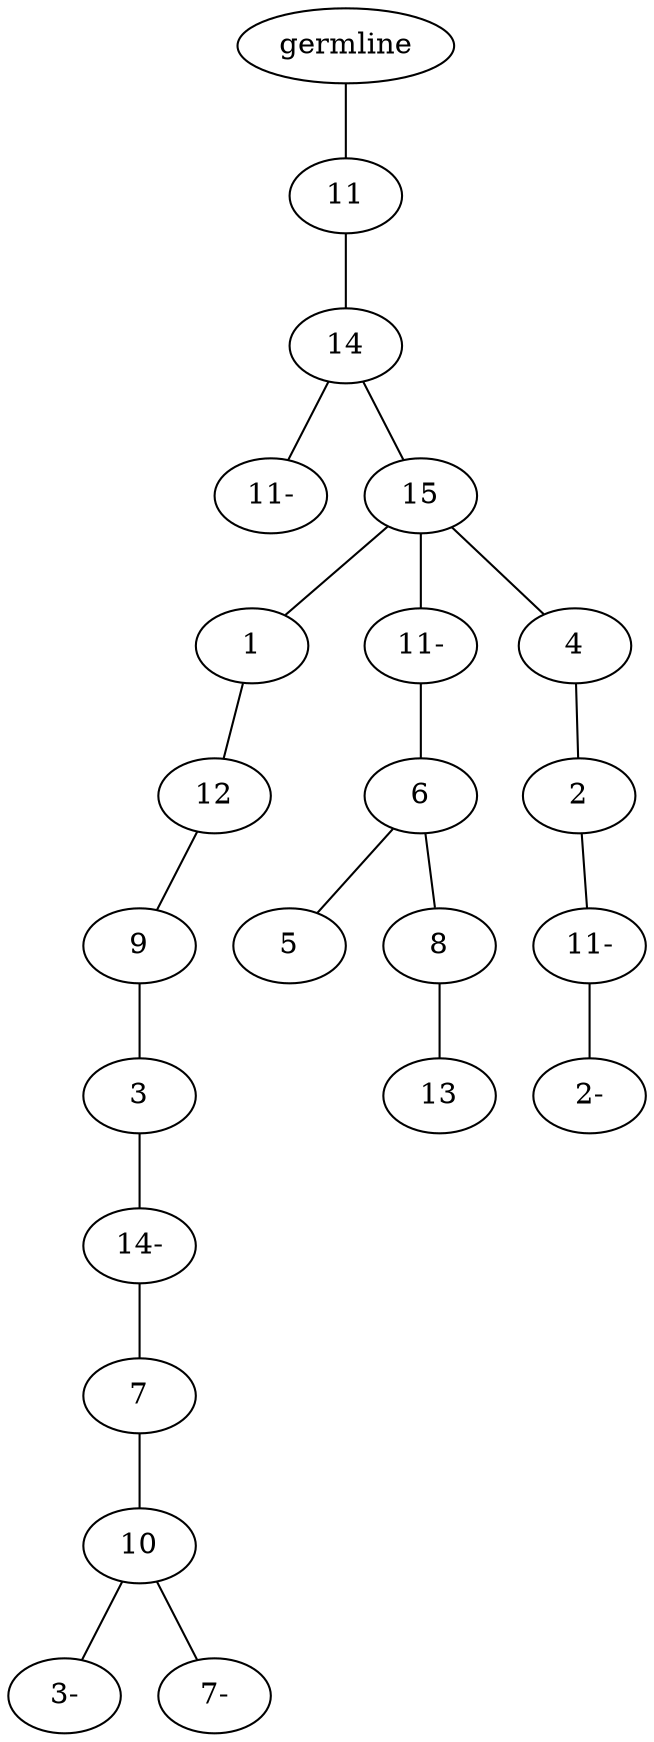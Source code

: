 graph tree {
    "140344036619936" [label="germline"];
    "140344036671744" [label="11"];
    "140344036674576" [label="14"];
    "140344036527072" [label="11-"];
    "140344036524576" [label="15"];
    "140344036526880" [label="1"];
    "140344036526400" [label="12"];
    "140344036594064" [label="9"];
    "140344036593776" [label="3"];
    "140344036594592" [label="14-"];
    "140344036595552" [label="7"];
    "140344036595648" [label="10"];
    "140344035435664" [label="3-"];
    "140344036594640" [label="7-"];
    "140344036526640" [label="11-"];
    "140344036527744" [label="6"];
    "140344036527360" [label="5"];
    "140344036526928" [label="8"];
    "140344036525344" [label="13"];
    "140344036526256" [label="4"];
    "140344036525152" [label="2"];
    "140344036525536" [label="11-"];
    "140344036525008" [label="2-"];
    "140344036619936" -- "140344036671744";
    "140344036671744" -- "140344036674576";
    "140344036674576" -- "140344036527072";
    "140344036674576" -- "140344036524576";
    "140344036524576" -- "140344036526880";
    "140344036524576" -- "140344036526640";
    "140344036524576" -- "140344036526256";
    "140344036526880" -- "140344036526400";
    "140344036526400" -- "140344036594064";
    "140344036594064" -- "140344036593776";
    "140344036593776" -- "140344036594592";
    "140344036594592" -- "140344036595552";
    "140344036595552" -- "140344036595648";
    "140344036595648" -- "140344035435664";
    "140344036595648" -- "140344036594640";
    "140344036526640" -- "140344036527744";
    "140344036527744" -- "140344036527360";
    "140344036527744" -- "140344036526928";
    "140344036526928" -- "140344036525344";
    "140344036526256" -- "140344036525152";
    "140344036525152" -- "140344036525536";
    "140344036525536" -- "140344036525008";
}
